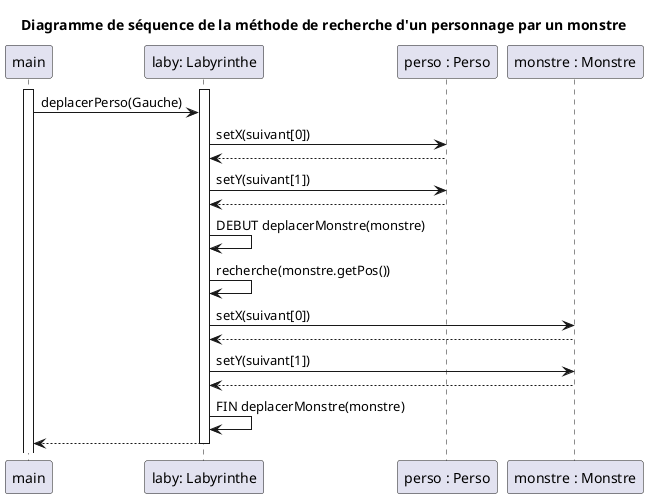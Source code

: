 @startuml

title Diagramme de séquence de la méthode de recherche d'un personnage par un monstre

participant "main" as main
participant "laby: Labyrinthe" as laby
participant "perso : Perso" as perso
participant "monstre : Monstre" as monstre

activate main
    activate laby
    main -> laby : deplacerPerso(Gauche)

    laby -> perso : setX(suivant[0])
    perso --> laby
    laby -> perso : setY(suivant[1])
    perso --> laby
    laby -> laby : DEBUT deplacerMonstre(monstre)
    laby -> laby : recherche(monstre.getPos())
    laby -> monstre : setX(suivant[0])
    monstre --> laby
    laby -> monstre : setY(suivant[1])
    monstre --> laby
    laby -> laby : FIN deplacerMonstre(monstre)
    laby --> main
    deactivate laby



@enduml